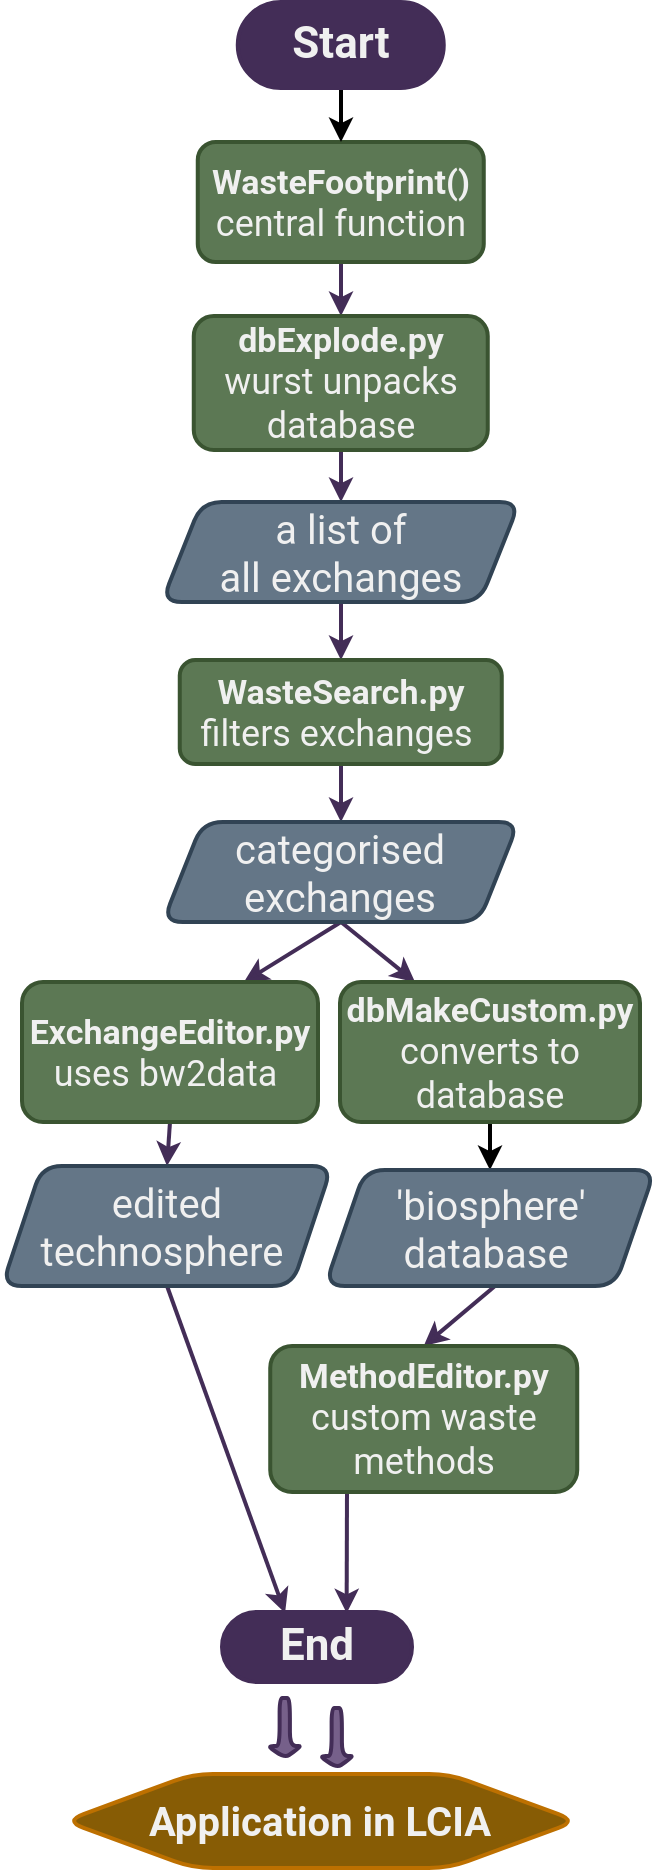 <mxfile version="20.8.16" type="device"><diagram id="Ynv9TW57A_w1j0mWBJq0" name="Page-1"><mxGraphModel dx="1434" dy="893" grid="0" gridSize="10" guides="1" tooltips="1" connect="1" arrows="1" fold="1" page="1" pageScale="1" pageWidth="360" pageHeight="960" background="none" math="0" shadow="0"><root><mxCell id="0"/><mxCell id="1" parent="0"/><mxCell id="21" value="" style="edgeStyle=none;html=1;rounded=1;snapToPoint=1;comic=0;fillColor=#76608a;strokeColor=#432D57;labelBackgroundColor=none;strokeWidth=2;spacing=1;fontFamily=roboto;fontSize=16;align=center;verticalAlign=middle;spacingTop=1;spacingLeft=2;spacingRight=2;spacingBottom=2;fontColor=#F0F0F0;shadow=0;backgroundOutline=0;sketchStyle=comic;fontStyle=0;fontSource=https%3A%2F%2Ffonts.googleapis.com%2Fcss%3Ffamily%3Droboto;" parent="1" source="14" target="20" edge="1"><mxGeometry relative="1" as="geometry"/></mxCell><mxCell id="14" value="&lt;span style=&quot;font-size: 17px;&quot;&gt;&lt;b style=&quot;font-size: 17px;&quot;&gt;WasteFootprint()&lt;br style=&quot;font-size: 17px;&quot;&gt;&lt;/b&gt;&lt;/span&gt;&lt;font style=&quot;font-size: 18px;&quot;&gt;central function&lt;/font&gt;" style="html=1;rounded=1;snapToPoint=1;comic=0;fillColor=#5C7854;strokeColor=#3A5431;fontColor=#F0F0F0;labelBackgroundColor=none;strokeWidth=2;spacing=1;fontFamily=roboto;fontSize=17;align=center;verticalAlign=middle;spacingTop=1;spacingLeft=2;spacingRight=2;spacingBottom=2;shadow=0;backgroundOutline=0;sketchStyle=comic;fontStyle=0;whiteSpace=wrap;fontSource=https%3A%2F%2Ffonts.googleapis.com%2Fcss%3Ffamily%3Droboto;" parent="1" vertex="1"><mxGeometry x="100.88" y="81" width="143" height="60" as="geometry"/></mxCell><mxCell id="25" value="" style="edgeStyle=none;html=1;rounded=1;snapToPoint=1;comic=0;fillColor=#76608a;strokeColor=#432D57;labelBackgroundColor=none;strokeWidth=2;spacing=1;fontFamily=roboto;fontSize=16;align=center;verticalAlign=middle;spacingTop=1;spacingLeft=2;spacingRight=2;spacingBottom=2;fontColor=#F0F0F0;shadow=0;backgroundOutline=0;sketchStyle=comic;fontStyle=0;fontSource=https%3A%2F%2Ffonts.googleapis.com%2Fcss%3Ffamily%3Droboto;" parent="1" source="20" target="24" edge="1"><mxGeometry relative="1" as="geometry"/></mxCell><mxCell id="20" value="&lt;span style=&quot;font-size: 17px;&quot;&gt;&lt;b style=&quot;font-size: 17px;&quot;&gt;&lt;font style=&quot;font-size: 17px;&quot;&gt;dbExplode.py&lt;br style=&quot;font-size: 17px;&quot;&gt;&lt;/font&gt;&lt;/b&gt;&lt;/span&gt;&lt;font style=&quot;font-size: 18px;&quot;&gt;&amp;nbsp;&lt;span style=&quot;&quot;&gt;wurst&lt;/span&gt;&amp;nbsp;unpacks&amp;nbsp; database&lt;/font&gt;" style="html=1;rounded=1;snapToPoint=1;comic=0;fillColor=#5C7854;strokeColor=#3A5431;fontColor=#F0F0F0;labelBackgroundColor=none;strokeWidth=2;spacing=1;fontFamily=roboto;fontSize=17;align=center;verticalAlign=middle;spacingTop=1;spacingLeft=2;spacingRight=2;spacingBottom=2;shadow=0;backgroundOutline=0;sketchStyle=comic;fontStyle=0;whiteSpace=wrap;fontSource=https%3A%2F%2Ffonts.googleapis.com%2Fcss%3Ffamily%3Droboto;" parent="1" vertex="1"><mxGeometry x="98.88" y="168" width="147" height="67" as="geometry"/></mxCell><mxCell id="27" value="" style="edgeStyle=none;html=1;rounded=1;snapToPoint=1;comic=0;fillColor=#76608a;strokeColor=#432D57;labelBackgroundColor=none;strokeWidth=2;spacing=1;fontFamily=roboto;fontSize=16;align=center;verticalAlign=middle;spacingTop=1;spacingLeft=2;spacingRight=2;spacingBottom=2;fontColor=#F0F0F0;shadow=0;backgroundOutline=0;sketchStyle=comic;fontStyle=0;fontSource=https%3A%2F%2Ffonts.googleapis.com%2Fcss%3Ffamily%3Droboto;" parent="1" source="24" target="26" edge="1"><mxGeometry relative="1" as="geometry"/></mxCell><mxCell id="24" value="&lt;font style=&quot;font-size: 20px;&quot;&gt;a list of &lt;br&gt;all exchanges&lt;br style=&quot;font-size: 20px;&quot;&gt;&lt;/font&gt;" style="shape=parallelogram;perimeter=parallelogramPerimeter;html=1;fixedSize=1;rounded=1;snapToPoint=1;comic=0;fillColor=#647687;strokeColor=#314354;fontColor=#F0F0F0;labelBackgroundColor=none;strokeWidth=2;spacing=1;fontFamily=roboto;fontSize=20;whiteSpace=wrap;align=center;verticalAlign=middle;spacingTop=1;spacingLeft=2;spacingRight=2;spacingBottom=2;shadow=0;backgroundOutline=0;sketchStyle=comic;fontStyle=0;fontSource=https%3A%2F%2Ffonts.googleapis.com%2Fcss%3Ffamily%3Droboto;" parent="1" vertex="1"><mxGeometry x="82.88" y="261" width="179" height="50" as="geometry"/></mxCell><mxCell id="31" value="" style="edgeStyle=none;html=1;rounded=1;snapToPoint=1;comic=0;fillColor=#76608a;strokeColor=#432D57;labelBackgroundColor=none;strokeWidth=2;spacing=1;fontFamily=roboto;fontSize=16;align=center;verticalAlign=middle;spacingTop=1;spacingLeft=2;spacingRight=2;spacingBottom=2;fontColor=#F0F0F0;shadow=0;backgroundOutline=0;sketchStyle=comic;fontStyle=0;fontSource=https%3A%2F%2Ffonts.googleapis.com%2Fcss%3Ffamily%3Droboto;" parent="1" source="26" target="30" edge="1"><mxGeometry relative="1" as="geometry"/></mxCell><mxCell id="26" value="&lt;font style=&quot;font-size: 17px;&quot;&gt;&lt;b style=&quot;font-size: 17px;&quot;&gt;WasteSearch.py&lt;/b&gt;&lt;br style=&quot;font-size: 17px;&quot;&gt;&lt;/font&gt;&lt;font style=&quot;font-size: 18px;&quot;&gt;&amp;nbsp;filters exchanges&amp;nbsp;&amp;nbsp;&lt;/font&gt;" style="html=1;rounded=1;snapToPoint=1;comic=0;fillColor=#5C7854;strokeColor=#3A5431;fontColor=#F0F0F0;labelBackgroundColor=none;strokeWidth=2;spacing=1;fontFamily=roboto;fontSize=17;align=center;verticalAlign=middle;spacingTop=1;spacingLeft=2;spacingRight=2;spacingBottom=2;shadow=0;backgroundOutline=0;sketchStyle=comic;fontStyle=0;whiteSpace=wrap;fontSource=https%3A%2F%2Ffonts.googleapis.com%2Fcss%3Ffamily%3Droboto;" parent="1" vertex="1"><mxGeometry x="91.88" y="340" width="161" height="52" as="geometry"/></mxCell><mxCell id="56" style="edgeStyle=none;html=1;entryX=0.25;entryY=0;entryDx=0;entryDy=0;fontSize=16;rounded=1;snapToPoint=1;comic=0;fillColor=#76608a;strokeColor=#432D57;labelBackgroundColor=none;strokeWidth=2;spacing=1;fontFamily=roboto;align=center;verticalAlign=middle;spacingTop=1;spacingLeft=2;spacingRight=2;spacingBottom=2;fontColor=#F0F0F0;shadow=0;backgroundOutline=0;sketchStyle=comic;fontStyle=0;fontSource=https%3A%2F%2Ffonts.googleapis.com%2Fcss%3Ffamily%3Droboto;" parent="1" source="30" target="34" edge="1"><mxGeometry relative="1" as="geometry"/></mxCell><mxCell id="57" style="edgeStyle=none;html=1;fontSize=16;rounded=1;snapToPoint=1;comic=0;fillColor=#76608a;strokeColor=#432D57;labelBackgroundColor=none;strokeWidth=2;spacing=1;fontFamily=roboto;align=center;verticalAlign=middle;spacingTop=1;spacingLeft=2;spacingRight=2;spacingBottom=2;fontColor=#F0F0F0;shadow=0;backgroundOutline=0;sketchStyle=comic;fontStyle=0;fontSource=https%3A%2F%2Ffonts.googleapis.com%2Fcss%3Ffamily%3Droboto;" parent="1" source="30" target="44" edge="1"><mxGeometry relative="1" as="geometry"/></mxCell><mxCell id="30" value="&lt;font style=&quot;font-size: 20px;&quot;&gt;categorised exchanges&lt;br style=&quot;font-size: 20px;&quot;&gt;&lt;/font&gt;" style="shape=parallelogram;perimeter=parallelogramPerimeter;html=1;fixedSize=1;rounded=1;snapToPoint=1;comic=0;fillColor=#647687;strokeColor=#314354;fontColor=#F0F0F0;labelBackgroundColor=none;strokeWidth=2;spacing=1;fontFamily=roboto;fontSize=20;whiteSpace=wrap;align=center;verticalAlign=middle;spacingTop=1;spacingLeft=2;spacingRight=2;spacingBottom=2;shadow=0;backgroundOutline=0;sketchStyle=comic;fontStyle=0;fontSource=https%3A%2F%2Ffonts.googleapis.com%2Fcss%3Ffamily%3Droboto;" parent="1" vertex="1"><mxGeometry x="83.38" y="421" width="178" height="50" as="geometry"/></mxCell><mxCell id="TbtOShEbADJqSkAZIi2x-70" style="edgeStyle=orthogonalEdgeStyle;rounded=0;orthogonalLoop=1;jettySize=auto;html=1;entryX=0.5;entryY=0;entryDx=0;entryDy=0;fontFamily=Verdana;fontSize=11;strokeWidth=2;" edge="1" parent="1" source="34" target="42"><mxGeometry relative="1" as="geometry"/></mxCell><mxCell id="34" value="&lt;b style=&quot;font-size: 17px;&quot;&gt;dbMakeCustom.py&lt;br style=&quot;font-size: 17px;&quot;&gt;&lt;/b&gt;&lt;font style=&quot;font-size: 18px;&quot;&gt;converts to database&lt;/font&gt;" style="movable=1;resizable=1;rotatable=1;deletable=1;editable=1;connectable=1;html=1;rounded=1;snapToPoint=1;comic=0;fillColor=#5C7854;strokeColor=#3A5431;fontColor=#F0F0F0;labelBackgroundColor=none;strokeWidth=2;spacing=1;fontFamily=roboto;fontSize=17;align=center;verticalAlign=middle;spacingTop=1;spacingLeft=2;spacingRight=2;spacingBottom=2;shadow=0;backgroundOutline=0;sketchStyle=comic;fontStyle=0;whiteSpace=wrap;fontSource=https%3A%2F%2Ffonts.googleapis.com%2Fcss%3Ffamily%3Droboto;" parent="1" vertex="1"><mxGeometry x="172" y="501" width="150" height="70" as="geometry"/></mxCell><mxCell id="54" value="" style="edgeStyle=none;html=1;entryX=0.5;entryY=0;entryDx=0;entryDy=0;rounded=1;snapToPoint=1;comic=0;fillColor=#76608a;strokeColor=#432D57;labelBackgroundColor=none;strokeWidth=2;spacing=1;fontFamily=roboto;fontSize=16;align=center;verticalAlign=middle;spacingTop=1;spacingLeft=2;spacingRight=2;spacingBottom=2;fontColor=#F0F0F0;shadow=0;backgroundOutline=0;sketchStyle=comic;exitX=0.517;exitY=0.995;exitDx=0;exitDy=0;exitPerimeter=0;fontStyle=0;fontSource=https%3A%2F%2Ffonts.googleapis.com%2Fcss%3Ffamily%3Droboto;" parent="1" source="42" target="64" edge="1"><mxGeometry relative="1" as="geometry"><mxPoint x="274.5" y="821" as="targetPoint"/></mxGeometry></mxCell><mxCell id="42" value="&lt;font style=&quot;font-size: 20px;&quot;&gt;'biosphere' &lt;br&gt;database&amp;nbsp;&lt;/font&gt;" style="shape=parallelogram;perimeter=parallelogramPerimeter;html=1;fixedSize=1;rounded=1;snapToPoint=1;comic=0;fillColor=#647687;strokeColor=#314354;fontColor=#F0F0F0;labelBackgroundColor=none;strokeWidth=2;spacing=1;fontFamily=roboto;fontSize=20;whiteSpace=wrap;align=center;verticalAlign=middle;spacingTop=1;spacingLeft=2;spacingRight=2;spacingBottom=2;shadow=0;backgroundOutline=0;sketchStyle=comic;fontStyle=0;fontSource=https%3A%2F%2Ffonts.googleapis.com%2Fcss%3Ffamily%3Droboto;" parent="1" vertex="1"><mxGeometry x="164.5" y="595" width="165" height="58" as="geometry"/></mxCell><mxCell id="48" value="" style="edgeStyle=none;html=1;rounded=1;snapToPoint=1;comic=0;fillColor=#76608a;strokeColor=#432D57;labelBackgroundColor=none;strokeWidth=2;spacing=1;fontFamily=roboto;fontSize=16;align=center;verticalAlign=middle;spacingTop=1;spacingLeft=2;spacingRight=2;spacingBottom=2;fontColor=#F0F0F0;shadow=0;backgroundOutline=0;sketchStyle=comic;fontStyle=0;fontSource=https%3A%2F%2Ffonts.googleapis.com%2Fcss%3Ffamily%3Droboto;" parent="1" source="44" target="47" edge="1"><mxGeometry relative="1" as="geometry"/></mxCell><mxCell id="44" value="&lt;b style=&quot;font-size: 17px;&quot;&gt;ExchangeEditor.py&lt;/b&gt;&lt;span style=&quot;font-size: 17px;&quot;&gt;&lt;br style=&quot;font-size: 17px;&quot;&gt;&lt;/span&gt;&lt;font style=&quot;font-size: 18px;&quot;&gt;uses bw2data&amp;nbsp;&lt;/font&gt;" style="rounded=1;html=1;snapToPoint=1;comic=0;fillColor=#5C7854;strokeColor=#3A5431;fontColor=#F0F0F0;labelBackgroundColor=none;strokeWidth=2;spacing=1;fontFamily=roboto;fontSize=17;align=center;verticalAlign=middle;spacingTop=1;spacingLeft=2;spacingRight=2;spacingBottom=2;shadow=0;backgroundOutline=0;sketchStyle=comic;fontStyle=0;whiteSpace=wrap;fontSource=https%3A%2F%2Ffonts.googleapis.com%2Fcss%3Ffamily%3Droboto;" parent="1" vertex="1"><mxGeometry x="13" y="501" width="148" height="70" as="geometry"/></mxCell><mxCell id="55" value="" style="edgeStyle=none;html=1;rounded=1;snapToPoint=1;comic=0;fillColor=#76608a;strokeColor=#432D57;labelBackgroundColor=none;strokeWidth=2;spacing=1;fontFamily=roboto;entryX=0.332;entryY=0.013;entryDx=0;entryDy=0;entryPerimeter=0;fontSize=16;align=center;verticalAlign=middle;spacingTop=1;spacingLeft=2;spacingRight=2;spacingBottom=2;fontColor=#F0F0F0;shadow=0;backgroundOutline=0;sketchStyle=comic;fontStyle=0;fontSource=https%3A%2F%2Ffonts.googleapis.com%2Fcss%3Ffamily%3Droboto;" parent="1" source="47" target="51" edge="1"><mxGeometry relative="1" as="geometry"><mxPoint x="144" y="913" as="targetPoint"/></mxGeometry></mxCell><mxCell id="47" value="&lt;span style=&quot;background-color: initial;&quot;&gt;edited technosphere&amp;nbsp;&lt;/span&gt;" style="shape=parallelogram;perimeter=parallelogramPerimeter;html=1;fixedSize=1;rounded=1;snapToPoint=1;comic=0;fillColor=#647687;strokeColor=#314354;fontColor=#F0F0F0;labelBackgroundColor=none;strokeWidth=2;spacing=1;fontFamily=roboto;fontSize=20;whiteSpace=wrap;align=center;verticalAlign=middle;spacingTop=1;spacingLeft=2;spacingRight=2;spacingBottom=2;shadow=0;backgroundOutline=0;sketchStyle=comic;fontStyle=0;fontSource=https%3A%2F%2Ffonts.googleapis.com%2Fcss%3Ffamily%3Droboto;" parent="1" vertex="1"><mxGeometry x="3" y="593" width="165" height="60" as="geometry"/></mxCell><mxCell id="51" value="&lt;b style=&quot;&quot;&gt;&lt;font style=&quot;font-size: 22px;&quot;&gt;End&lt;/font&gt;&lt;/b&gt;" style="html=1;dashed=0;whitespace=wrap;shape=mxgraph.dfd.start;rounded=1;snapToPoint=1;comic=0;fillColor=#432D57;strokeColor=#432D57;fontColor=#F0F0F0;labelBackgroundColor=none;strokeWidth=2;spacing=1;fontFamily=roboto;fontSize=16;whiteSpace=wrap;align=center;verticalAlign=middle;spacingTop=1;spacingLeft=2;spacingRight=2;spacingBottom=2;shadow=0;backgroundOutline=0;sketchStyle=comic;fontStyle=0;fontSource=https%3A%2F%2Ffonts.googleapis.com%2Fcss%3Ffamily%3Droboto;" parent="1" vertex="1"><mxGeometry x="113" y="816" width="95" height="35" as="geometry"/></mxCell><mxCell id="59" value="" style="shape=singleArrow;direction=south;html=1;fontSize=16;rounded=1;snapToPoint=1;comic=0;fillColor=#76608a;strokeColor=#432D57;fontColor=#F0F0F0;labelBackgroundColor=none;strokeWidth=2;spacing=1;fontFamily=roboto;whiteSpace=wrap;align=center;verticalAlign=middle;spacingTop=1;spacingLeft=2;spacingRight=2;spacingBottom=2;shadow=0;backgroundOutline=0;sketchStyle=comic;fontStyle=0;fontSource=https%3A%2F%2Ffonts.googleapis.com%2Fcss%3Ffamily%3Droboto;" parent="1" vertex="1"><mxGeometry x="135.82" y="859" width="17.12" height="30" as="geometry"/></mxCell><mxCell id="62" value="&lt;font style=&quot;font-size: 20px;&quot;&gt;&lt;b style=&quot;&quot;&gt;Application in&amp;nbsp;&lt;/b&gt;&lt;b style=&quot;&quot;&gt;LCIA&lt;/b&gt;&lt;/font&gt;&lt;font style=&quot;font-size: 16px;&quot;&gt;&lt;br style=&quot;font-size: 16px;&quot;&gt;&lt;/font&gt;" style="shape=hexagon;perimeter=hexagonPerimeter2;html=1;size=0.25;fontSize=16;labelBackgroundColor=none;rounded=1;snapToPoint=1;comic=0;fillColor=#875C05;strokeColor=#BD7000;fontColor=#F0F0F0;strokeWidth=2;spacing=1;fontFamily=roboto;verticalAlign=middle;whiteSpace=wrap;align=center;spacingTop=1;spacingLeft=2;spacingRight=2;spacingBottom=2;shadow=0;backgroundOutline=0;sketchStyle=comic;fontStyle=0;fontSource=https%3A%2F%2Ffonts.googleapis.com%2Fcss%3Ffamily%3Droboto;" parent="1" vertex="1"><mxGeometry x="34.38" y="897" width="256.24" height="47" as="geometry"/></mxCell><mxCell id="65" style="edgeStyle=none;html=1;entryX=0.656;entryY=0.017;entryDx=0;entryDy=0;entryPerimeter=0;fontSize=16;rounded=1;snapToPoint=1;comic=0;fillColor=#76608a;strokeColor=#432D57;labelBackgroundColor=none;strokeWidth=2;spacing=1;fontFamily=roboto;exitX=0.25;exitY=1;exitDx=0;exitDy=0;align=center;verticalAlign=middle;spacingTop=1;spacingLeft=2;spacingRight=2;spacingBottom=2;fontColor=#F0F0F0;shadow=0;backgroundOutline=0;sketchStyle=comic;fontStyle=0;fontSource=https%3A%2F%2Ffonts.googleapis.com%2Fcss%3Ffamily%3Droboto;" parent="1" source="64" target="51" edge="1"><mxGeometry relative="1" as="geometry"/></mxCell><mxCell id="64" value="&lt;font style=&quot;&quot;&gt;&lt;b style=&quot;font-size: 17px;&quot;&gt;MethodEditor.py&lt;/b&gt;&lt;span style=&quot;font-size: 17px;&quot;&gt;&lt;br style=&quot;font-size: 17px;&quot;&gt;&lt;/span&gt;&lt;font style=&quot;font-size: 18px;&quot;&gt;custom waste methods&lt;/font&gt;&lt;br style=&quot;font-size: 17px;&quot;&gt;&lt;/font&gt;" style="html=1;dashed=0;whitespace=wrap;labelBackgroundColor=none;fontSize=17;rounded=1;snapToPoint=1;comic=0;fillColor=#5C7854;strokeColor=#3A5431;fontColor=#F0F0F0;strokeWidth=2;spacing=1;fontFamily=roboto;align=center;verticalAlign=middle;spacingTop=1;spacingLeft=2;spacingRight=2;spacingBottom=2;shadow=0;backgroundOutline=0;sketchStyle=comic;fontStyle=0;whiteSpace=wrap;fontSource=https%3A%2F%2Ffonts.googleapis.com%2Fcss%3Ffamily%3Droboto;" parent="1" vertex="1"><mxGeometry x="137.12" y="683" width="153.5" height="73" as="geometry"/></mxCell><mxCell id="eWnoPjXooAndC6K8hpsd-65" value="" style="shape=singleArrow;direction=south;html=1;fontSize=16;rounded=1;snapToPoint=1;comic=0;fillColor=#76608a;strokeColor=#432D57;fontColor=#F0F0F0;labelBackgroundColor=none;strokeWidth=2;spacing=1;fontFamily=roboto;whiteSpace=wrap;align=center;verticalAlign=middle;spacingTop=1;spacingLeft=2;spacingRight=2;spacingBottom=2;shadow=0;backgroundOutline=0;sketchStyle=comic;fontStyle=0;fontSource=https%3A%2F%2Ffonts.googleapis.com%2Fcss%3Ffamily%3Droboto;" parent="1" vertex="1"><mxGeometry x="161.82" y="864" width="17.12" height="30" as="geometry"/></mxCell><mxCell id="67" value="" style="edgeStyle=none;html=1;fontSize=16;align=center;verticalAlign=middle;spacingTop=1;spacing=1;spacingLeft=2;spacingRight=2;spacingBottom=2;rounded=1;fontColor=#F0F0F0;shadow=0;backgroundOutline=0;sketchStyle=comic;strokeWidth=2;fontStyle=0;fontFamily=roboto;fontSource=https%3A%2F%2Ffonts.googleapis.com%2Fcss%3Ffamily%3Droboto;" parent="1" source="66" target="14" edge="1"><mxGeometry relative="1" as="geometry"/></mxCell><mxCell id="66" value="&lt;b style=&quot;&quot;&gt;&lt;font style=&quot;font-size: 22px;&quot;&gt;Start&lt;/font&gt;&lt;br style=&quot;font-size: 16px;&quot;&gt;&lt;/b&gt;" style="html=1;dashed=0;whitespace=wrap;shape=mxgraph.dfd.start;rounded=1;snapToPoint=1;comic=0;fillColor=#432D57;strokeColor=#432D57;fontColor=#F0F0F0;labelBackgroundColor=none;strokeWidth=2;spacing=1;fontFamily=roboto;fontSize=16;whiteSpace=wrap;align=center;verticalAlign=middle;spacingTop=1;spacingLeft=2;spacingRight=2;spacingBottom=2;shadow=0;backgroundOutline=0;sketchStyle=comic;fontStyle=0;fontSource=https%3A%2F%2Ffonts.googleapis.com%2Fcss%3Ffamily%3Droboto;" parent="1" vertex="1"><mxGeometry x="120.88" y="11" width="103" height="43" as="geometry"/></mxCell></root></mxGraphModel></diagram></mxfile>